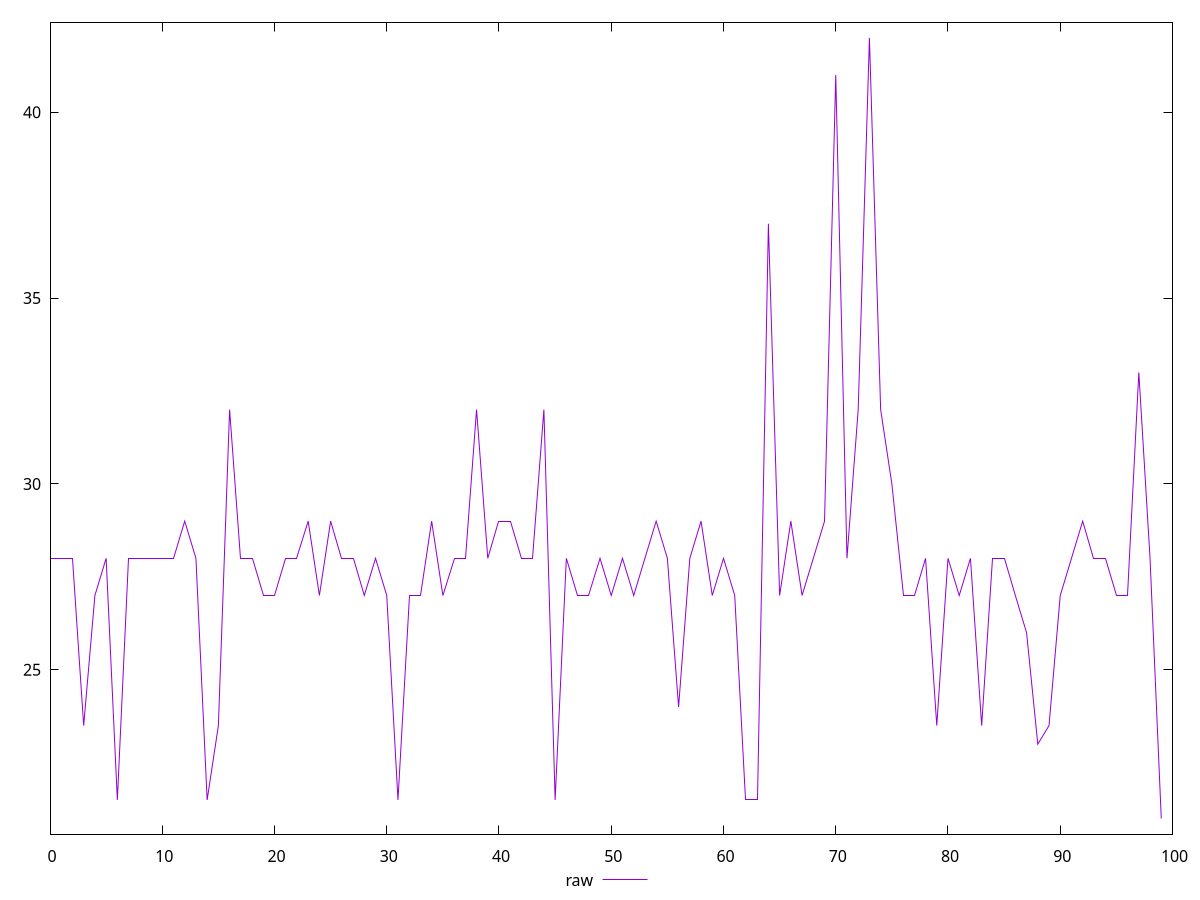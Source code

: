 reset
set terminal svg size 640, 490 enhanced background rgb 'white'
set output "reprap/max-potential-fid/samples/pages+cached+noexternal+nofonts+nosvg+noimg/raw/values.svg"

$raw <<EOF
0 28
1 28
2 28
3 23.5
4 27
5 28
6 21.5
7 28
8 28
9 28
10 28
11 28
12 29
13 28
14 21.5
15 23.5
16 32
17 28
18 28
19 27
20 27
21 28
22 28
23 29
24 27
25 29
26 28
27 28
28 27
29 28
30 27
31 21.5
32 27
33 27
34 29
35 27
36 28
37 28
38 32
39 28
40 29
41 29
42 28
43 28
44 32
45 21.5
46 28
47 27
48 27
49 28
50 27
51 28
52 27
53 28
54 29
55 28
56 24
57 28
58 29
59 27
60 28
61 27
62 21.5
63 21.5
64 37
65 27
66 29
67 27
68 28
69 29
70 41
71 28
72 32
73 42
74 32
75 30
76 27
77 27
78 28
79 23.5
80 28
81 27
82 28
83 23.5
84 28
85 28
86 27
87 26
88 23
89 23.5
90 27
91 28
92 29
93 28
94 28
95 27
96 27
97 33
98 28
99 21
EOF

set key outside below
set yrange [20.58:42.42]

plot \
  $raw title "raw" with line, \


reset